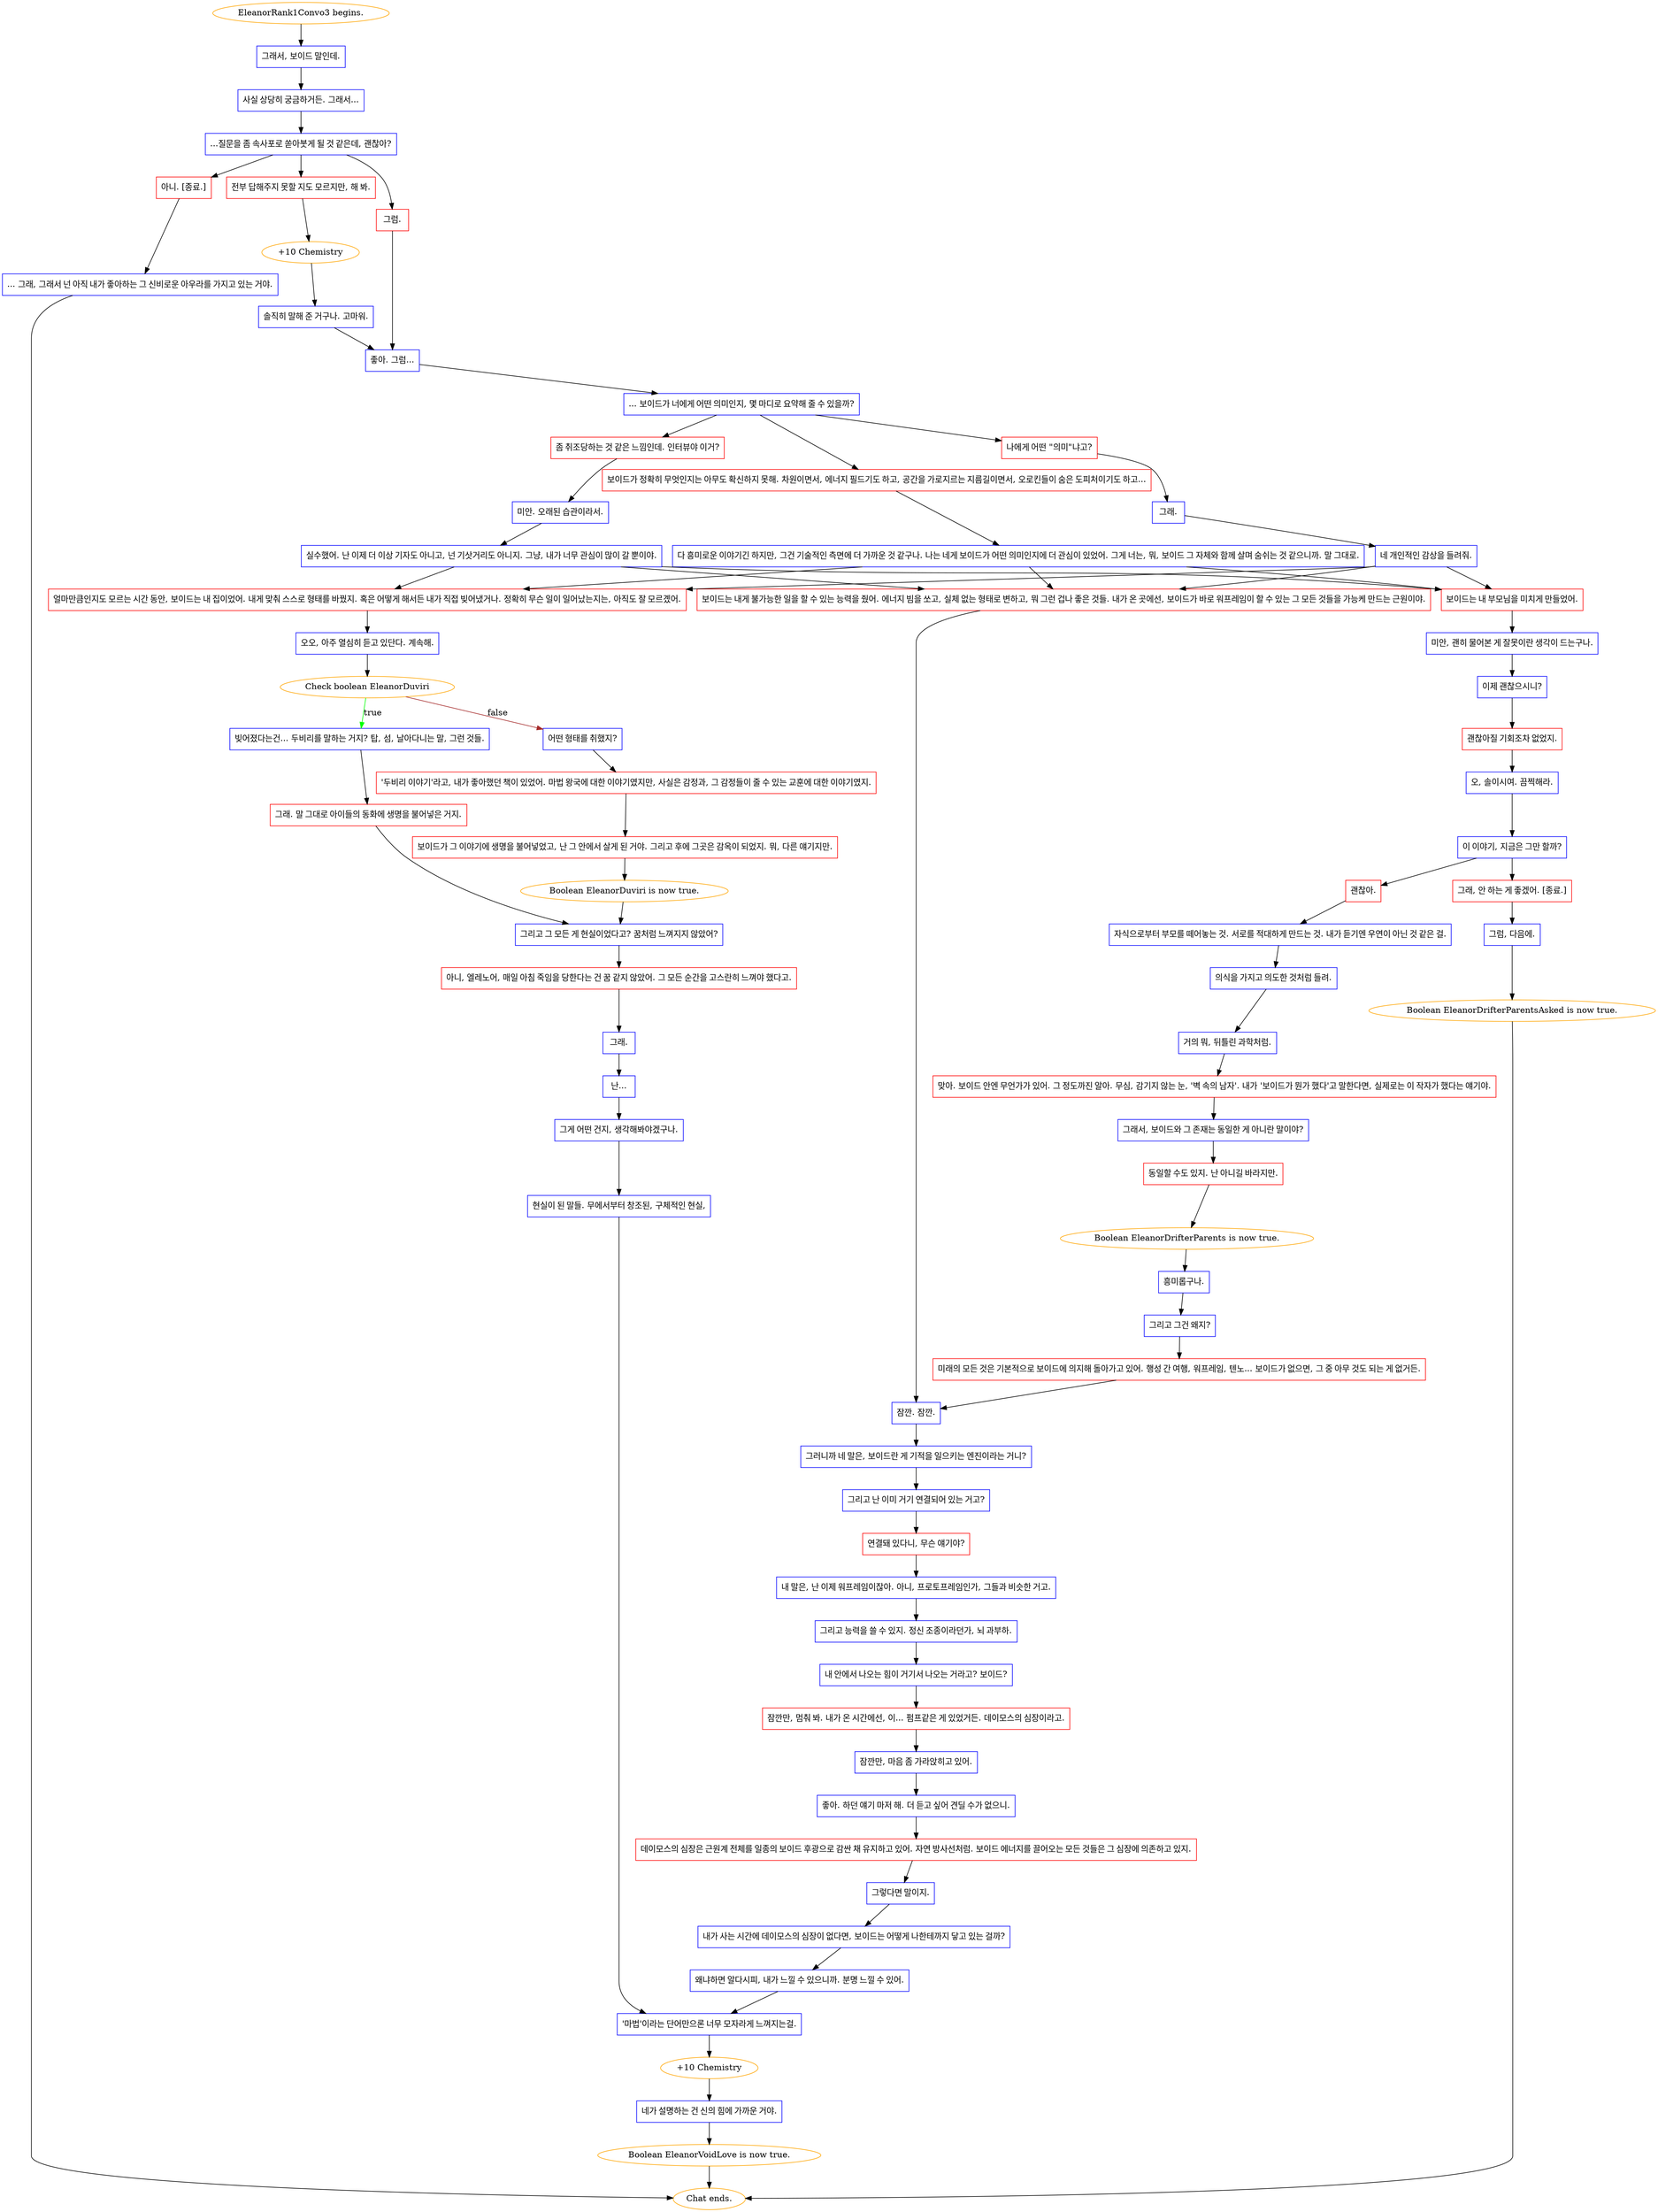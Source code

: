 digraph {
	"EleanorRank1Convo3 begins." [color=orange];
		"EleanorRank1Convo3 begins." -> j3628402561;
	j3628402561 [label="그래서, 보이드 말인데.",shape=box,color=blue];
		j3628402561 -> j570851892;
	j570851892 [label="사실 상당히 궁금하거든. 그래서...",shape=box,color=blue];
		j570851892 -> j3366048405;
	j3366048405 [label="...질문을 좀 속사포로 쏟아붓게 될 것 같은데, 괜찮아?",shape=box,color=blue];
		j3366048405 -> j1728171530;
		j3366048405 -> j2359028325;
		j3366048405 -> j4153884318;
	j1728171530 [label="그럼.",shape=box,color=red];
		j1728171530 -> j3524038731;
	j2359028325 [label="전부 답해주지 못할 지도 모르지만, 해 봐.",shape=box,color=red];
		j2359028325 -> j2142293798;
	j4153884318 [label="아니. [종료.]",shape=box,color=red];
		j4153884318 -> j4234342799;
	j3524038731 [label="좋아. 그럼...",shape=box,color=blue];
		j3524038731 -> j2767699156;
	j2142293798 [label="+10 Chemistry",color=orange];
		j2142293798 -> j1287728151;
	j4234342799 [label="... 그래, 그래서 넌 아직 내가 좋아하는 그 신비로운 아우라를 가지고 있는 거야.",shape=box,color=blue];
		j4234342799 -> "Chat ends.";
	j2767699156 [label="... 보이드가 너에게 어떤 의미인지, 몇 마디로 요약해 줄 수 있을까?",shape=box,color=blue];
		j2767699156 -> j9645584;
		j2767699156 -> j1874266970;
		j2767699156 -> j2822801669;
	j1287728151 [label="솔직히 말해 준 거구나. 고마워.",shape=box,color=blue];
		j1287728151 -> j3524038731;
	"Chat ends." [color=orange];
	j9645584 [label="좀 취조당하는 것 같은 느낌인데. 인터뷰야 이거?",shape=box,color=red];
		j9645584 -> j662503566;
	j1874266970 [label="나에게 어떤 \"의미\"냐고?",shape=box,color=red];
		j1874266970 -> j1493129241;
	j2822801669 [label="보이드가 정확히 무엇인지는 아무도 확신하지 못해. 차원이면서, 에너지 필드기도 하고, 공간을 가로지르는 지름길이면서, 오로킨들이 숨은 도피처이기도 하고...",shape=box,color=red];
		j2822801669 -> j3505117547;
	j662503566 [label="미안. 오래된 습관이라서.",shape=box,color=blue];
		j662503566 -> j3115108533;
	j1493129241 [label="그래.",shape=box,color=blue];
		j1493129241 -> j2461180393;
	j3505117547 [label="다 흥미로운 이야기긴 하지만, 그건 기술적인 측면에 더 가까운 것 같구나. 나는 네게 보이드가 어떤 의미인지에 더 관심이 있었어. 그게 너는, 뭐, 보이드 그 자체와 함께 살며 숨쉬는 것 같으니까. 말 그대로.",shape=box,color=blue];
		j3505117547 -> j595246276;
		j3505117547 -> j346182194;
		j3505117547 -> j4079198361;
	j3115108533 [label="실수했어. 난 이제 더 이상 기자도 아니고, 넌 기삿거리도 아니지. 그냥, 내가 너무 관심이 많이 갈 뿐이야.",shape=box,color=blue];
		j3115108533 -> j595246276;
		j3115108533 -> j346182194;
		j3115108533 -> j4079198361;
	j2461180393 [label="네 개인적인 감상을 들려줘.",shape=box,color=blue];
		j2461180393 -> j595246276;
		j2461180393 -> j346182194;
		j2461180393 -> j4079198361;
	j595246276 [label="보이드는 내게 불가능한 일을 할 수 있는 능력을 줬어. 에너지 빔을 쏘고, 실체 없는 형태로 변하고, 뭐 그런 겁나 좋은 것들. 내가 온 곳에선, 보이드가 바로 워프레임이 할 수 있는 그 모든 것들을 가능케 만드는 근원이야.",shape=box,color=red];
		j595246276 -> j2099237214;
	j346182194 [label="보이드는 내 부모님을 미치게 만들었어.",shape=box,color=red];
		j346182194 -> j1333821721;
	j4079198361 [label="얼마만큼인지도 모르는 시간 동안, 보이드는 내 집이었어. 내게 맞춰 스스로 형태를 바꿨지. 혹은 어떻게 해서든 내가 직접 빚어냈거나. 정확히 무슨 일이 일어났는지는, 아직도 잘 모르곘어.",shape=box,color=red];
		j4079198361 -> j3315305776;
	j2099237214 [label="잠깐. 잠깐.",shape=box,color=blue];
		j2099237214 -> j454394888;
	j1333821721 [label="미안, 괜히 물어본 게 잘못이란 생각이 드는구나.",shape=box,color=blue];
		j1333821721 -> j3599085720;
	j3315305776 [label="오오, 아주 열심히 듣고 있단다. 계속해.",shape=box,color=blue];
		j3315305776 -> j3333050319;
	j454394888 [label="그러니까 네 말은, 보이드란 게 기적을 일으키는 엔진이라는 거니?",shape=box,color=blue];
		j454394888 -> j4056030086;
	j3599085720 [label="이제 괜찮으시니?",shape=box,color=blue];
		j3599085720 -> j2388440626;
	j3333050319 [label="Check boolean EleanorDuviri",color=orange];
		j3333050319 -> j3164226253 [label=true,color=green];
		j3333050319 -> j1423890342 [label=false,color=brown];
	j4056030086 [label="그리고 난 이미 거기 연결되어 있는 거고?",shape=box,color=blue];
		j4056030086 -> j734356897;
	j2388440626 [label="괜찮아질 기회조차 없었지.",shape=box,color=red];
		j2388440626 -> j4101067266;
	j3164226253 [label="빚어졌다는건... 두비리를 말하는 거지? 탑, 섬, 날아다니는 말, 그런 것들.",shape=box,color=blue];
		j3164226253 -> j1479102498;
	j1423890342 [label="어떤 형태를 취했지?",shape=box,color=blue];
		j1423890342 -> j2416839958;
	j734356897 [label="연결돼 있다니, 무슨 얘기야?",shape=box,color=red];
		j734356897 -> j1320565175;
	j4101067266 [label="오, 솔이시여. 끔찍해라.",shape=box,color=blue];
		j4101067266 -> j3128136547;
	j1479102498 [label="그래. 말 그대로 아이들의 동화에 생명을 불어넣은 거지.",shape=box,color=red];
		j1479102498 -> j1766045782;
	j2416839958 [label="'두비리 이야기'라고, 내가 좋아했던 책이 있었어. 마법 왕국에 대한 이야기였지만, 사실은 감정과, 그 감정들이 줄 수 있는 교훈에 대한 이야기였지.",shape=box,color=red];
		j2416839958 -> j3670003008;
	j1320565175 [label="내 말은, 난 이제 워프레임이잖아. 아니, 프로토프레임인가, 그들과 비슷한 거고.",shape=box,color=blue];
		j1320565175 -> j3911929469;
	j3128136547 [label="이 이야기, 지금은 그만 할까?",shape=box,color=blue];
		j3128136547 -> j1864388353;
		j3128136547 -> j3682894313;
	j1766045782 [label="그리고 그 모든 게 현실이었다고? 꿈처럼 느껴지지 않았어?",shape=box,color=blue];
		j1766045782 -> j698686907;
	j3670003008 [label="보이드가 그 이야기에 생명을 불어넣었고, 난 그 안에서 살게 된 거야. 그리고 후에 그곳은 감옥이 되었지. 뭐, 다른 얘기지만.",shape=box,color=red];
		j3670003008 -> j1264750914;
	j3911929469 [label="그리고 능력을 쓸 수 있지. 정신 조종이라던가, 뇌 과부하.",shape=box,color=blue];
		j3911929469 -> j3310138124;
	j1864388353 [label="괜찮아.",shape=box,color=red];
		j1864388353 -> j1770774789;
	j3682894313 [label="그래, 안 하는 게 좋겠어. [종료.]",shape=box,color=red];
		j3682894313 -> j2983968387;
	j698686907 [label="아니, 엘레노어, 매일 아침 죽임을 당한다는 건 꿈 같지 않았어. 그 모든 순간을 고스란히 느껴야 했다고.",shape=box,color=red];
		j698686907 -> j3535570171;
	j1264750914 [label="Boolean EleanorDuviri is now true.",color=orange];
		j1264750914 -> j1766045782;
	j3310138124 [label="내 안에서 나오는 힘이 거기서 나오는 거라고? 보이드?",shape=box,color=blue];
		j3310138124 -> j412684076;
	j1770774789 [label="자식으로부터 부모를 떼어놓는 것. 서로를 적대하게 만드는 것. 내가 듣기엔 우연이 아닌 것 같은 걸.",shape=box,color=blue];
		j1770774789 -> j3770669432;
	j2983968387 [label="그럼, 다음에.",shape=box,color=blue];
		j2983968387 -> j968820663;
	j3535570171 [label="그래.",shape=box,color=blue];
		j3535570171 -> j1647994134;
	j412684076 [label="잠깐만, 멈춰 봐. 내가 온 시간에선, 이... 펌프같은 게 있었거든. 데이모스의 심장이라고.",shape=box,color=red];
		j412684076 -> j1525807198;
	j3770669432 [label="의식을 가지고 의도한 것처럼 들려.",shape=box,color=blue];
		j3770669432 -> j1273476588;
	j968820663 [label="Boolean EleanorDrifterParentsAsked is now true.",color=orange];
		j968820663 -> "Chat ends.";
	j1647994134 [label="난...",shape=box,color=blue];
		j1647994134 -> j626419322;
	j1525807198 [label="잠깐만, 마음 좀 가라앉히고 있어.",shape=box,color=blue];
		j1525807198 -> j2440805662;
	j1273476588 [label="거의 뭐, 뒤틀린 과학처럼.",shape=box,color=blue];
		j1273476588 -> j2264133107;
	j626419322 [label="그게 어떤 건지, 생각해봐야겠구나.",shape=box,color=blue];
		j626419322 -> j3981283119;
	j2440805662 [label="좋아. 하던 얘기 마저 해. 더 듣고 싶어 견딜 수가 없으니.",shape=box,color=blue];
		j2440805662 -> j1376531020;
	j2264133107 [label="맞아. 보이드 안엔 무언가가 있어. 그 정도까진 알아. 무심, 감기지 않는 눈, '벽 속의 남자'. 내가 '보이드가 뭔가 했다'고 말한다면, 실제로는 이 작자가 했다는 얘기야.",shape=box,color=red];
		j2264133107 -> j4021873360;
	j3981283119 [label="현실이 된 말들. 무에서부터 창조된, 구체적인 현실,",shape=box,color=blue];
		j3981283119 -> j2136212754;
	j1376531020 [label="데이모스의 심장은 근원계 전체를 일종의 보이드 후광으로 감싼 채 유지하고 있어. 자연 방사선처럼. 보이드 에너지를 끌어오는 모든 것들은 그 심장에 의존하고 있지.",shape=box,color=red];
		j1376531020 -> j3305029632;
	j4021873360 [label="그래서, 보이드와 그 존재는 동일한 게 아니란 말이야?",shape=box,color=blue];
		j4021873360 -> j795675589;
	j2136212754 [label="'마법'이라는 단어만으론 너무 모자라게 느껴지는걸.",shape=box,color=blue];
		j2136212754 -> j2809436002;
	j3305029632 [label="그렇다면 말이지.",shape=box,color=blue];
		j3305029632 -> j285271834;
	j795675589 [label="동일할 수도 있지. 난 아니길 바라지만.",shape=box,color=red];
		j795675589 -> j1765612442;
	j2809436002 [label="+10 Chemistry",color=orange];
		j2809436002 -> j164434762;
	j285271834 [label="내가 사는 시간에 데이모스의 심장이 없다면, 보이드는 어떻게 나한테까지 닿고 있는 걸까?",shape=box,color=blue];
		j285271834 -> j1969143975;
	j1765612442 [label="Boolean EleanorDrifterParents is now true.",color=orange];
		j1765612442 -> j797460039;
	j164434762 [label="네가 설명하는 건 신의 힘에 가까운 거야.",shape=box,color=blue];
		j164434762 -> j981848117;
	j1969143975 [label="왜냐하면 알다시피, 내가 느낄 수 있으니까. 분명 느낄 수 있어.",shape=box,color=blue];
		j1969143975 -> j2136212754;
	j797460039 [label="흥미롭구나.",shape=box,color=blue];
		j797460039 -> j78305003;
	j981848117 [label="Boolean EleanorVoidLove is now true.",color=orange];
		j981848117 -> "Chat ends.";
	j78305003 [label="그리고 그건 왜지?",shape=box,color=blue];
		j78305003 -> j3897083143;
	j3897083143 [label="미래의 모든 것은 기본적으로 보이드에 의지해 돌아가고 있어. 행성 간 여행, 워프레임, 텐노... 보이드가 없으면, 그 중 아무 것도 되는 게 없거든.",shape=box,color=red];
		j3897083143 -> j2099237214;
}